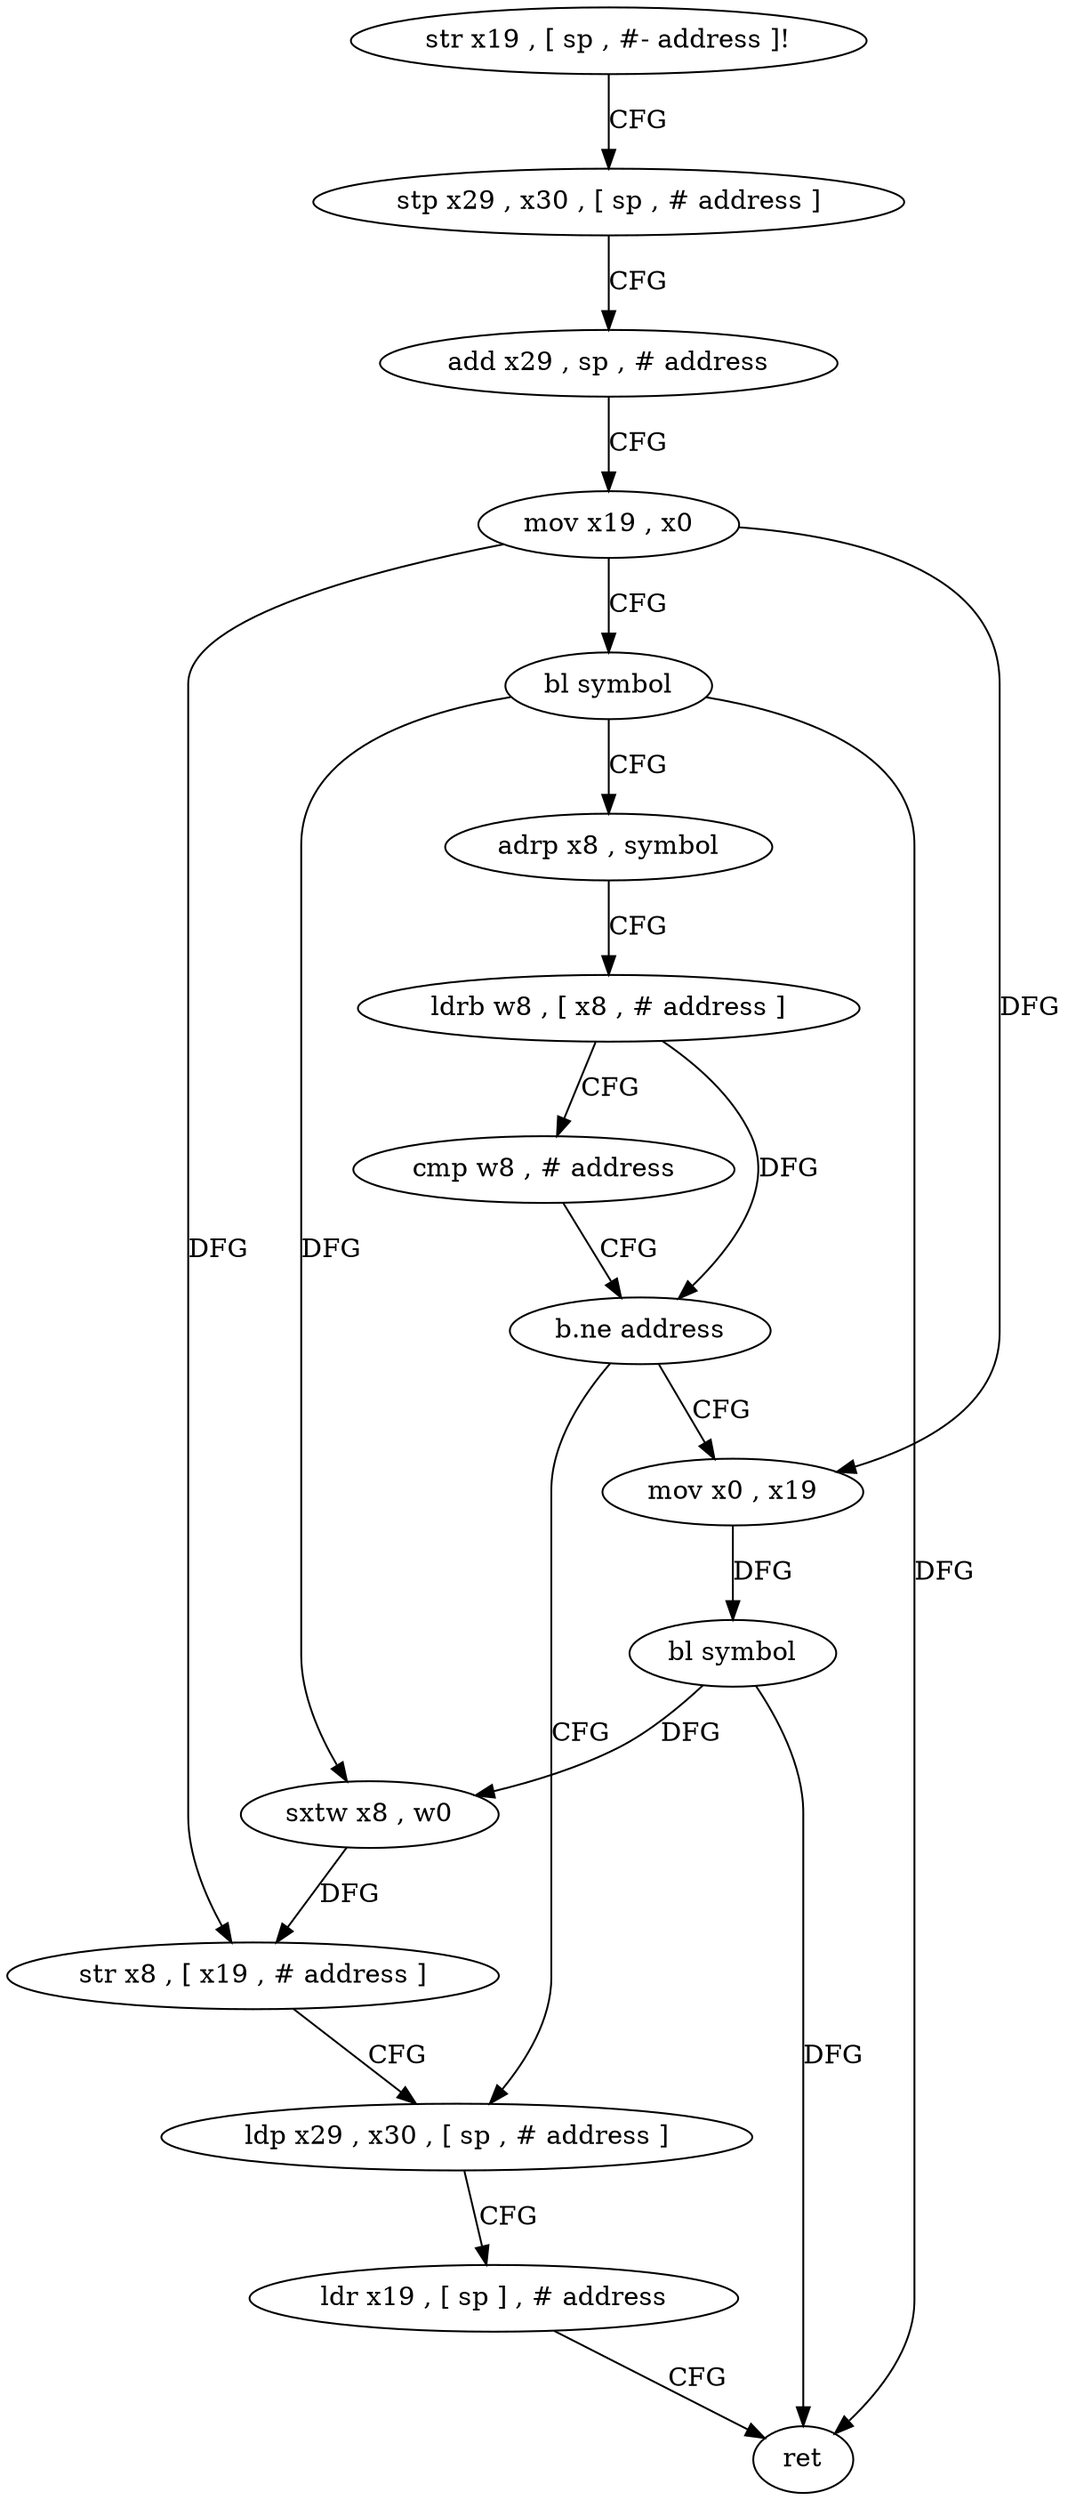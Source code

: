 digraph "func" {
"4207836" [label = "str x19 , [ sp , #- address ]!" ]
"4207840" [label = "stp x29 , x30 , [ sp , # address ]" ]
"4207844" [label = "add x29 , sp , # address" ]
"4207848" [label = "mov x19 , x0" ]
"4207852" [label = "bl symbol" ]
"4207856" [label = "adrp x8 , symbol" ]
"4207860" [label = "ldrb w8 , [ x8 , # address ]" ]
"4207864" [label = "cmp w8 , # address" ]
"4207868" [label = "b.ne address" ]
"4207888" [label = "ldp x29 , x30 , [ sp , # address ]" ]
"4207872" [label = "mov x0 , x19" ]
"4207892" [label = "ldr x19 , [ sp ] , # address" ]
"4207896" [label = "ret" ]
"4207876" [label = "bl symbol" ]
"4207880" [label = "sxtw x8 , w0" ]
"4207884" [label = "str x8 , [ x19 , # address ]" ]
"4207836" -> "4207840" [ label = "CFG" ]
"4207840" -> "4207844" [ label = "CFG" ]
"4207844" -> "4207848" [ label = "CFG" ]
"4207848" -> "4207852" [ label = "CFG" ]
"4207848" -> "4207872" [ label = "DFG" ]
"4207848" -> "4207884" [ label = "DFG" ]
"4207852" -> "4207856" [ label = "CFG" ]
"4207852" -> "4207896" [ label = "DFG" ]
"4207852" -> "4207880" [ label = "DFG" ]
"4207856" -> "4207860" [ label = "CFG" ]
"4207860" -> "4207864" [ label = "CFG" ]
"4207860" -> "4207868" [ label = "DFG" ]
"4207864" -> "4207868" [ label = "CFG" ]
"4207868" -> "4207888" [ label = "CFG" ]
"4207868" -> "4207872" [ label = "CFG" ]
"4207888" -> "4207892" [ label = "CFG" ]
"4207872" -> "4207876" [ label = "DFG" ]
"4207892" -> "4207896" [ label = "CFG" ]
"4207876" -> "4207880" [ label = "DFG" ]
"4207876" -> "4207896" [ label = "DFG" ]
"4207880" -> "4207884" [ label = "DFG" ]
"4207884" -> "4207888" [ label = "CFG" ]
}
